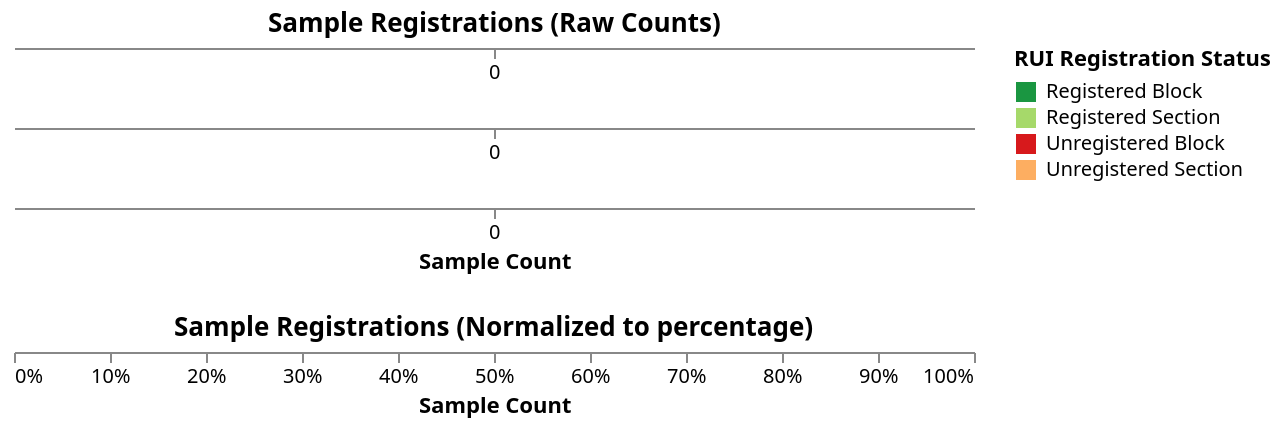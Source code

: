 {
  "$schema": "https://vega.github.io/schema/vega-lite/v5.json",
  "description": "Report for HuBMAP CCF Registrations",
  "autosize": {"type": "fit", "resize": true},
  "data": {
    "name": "nodes"
  },
  "transform": [
    { "filter": "isValid(datum.provider) && isValid(datum.status_color)" }
  ],
  "vconcat": [
    {
      "title": "Sample Registrations (Raw Counts)",
      "height": {"step": 40},
      "width": 480,      
      "mark": "bar",
      "transform": [ {"filter": "datum.provider != 'Vanderbilt TMC' && datum.provider != 'All Tissue Providers'"} ],
      "encoding": {
        "x": { "aggregate": "count", "field": "status", "title": null },
        "y": { "field": "provider", "title": null },
        "color": { "field": "status", "type": "nominal", "title": "RUI Registration Status", "scale": {
          "domain": ["Registered Block", "Registered Section", "Unregistered Block", "Unregistered Section"],
          "range": ["#1a9641", "#a6d96a", "#d7191c", "#fdae61"]
        } },
        "tooltip": [
          { "field": "provider", "title": "Tissue Provider" },
          { "field": "status", "title": "Status" },
          { "aggregate": "count", "field": "status", "title": "Sample Count" }
        ]
      }
    },
    {
      "height": {"step": 40},
      "width": 480,      
      "mark": "bar",
      "transform": [ {"filter": "datum.provider == 'Vanderbilt TMC'"} ],
      "encoding": {
        "x": { "aggregate": "count", "field": "status", "title": null },
        "y": { "field": "provider", "title": null },
        "color": { "field": "status", "type": "nominal", "title": "RUI Registration Status" },
        "tooltip": [
          { "field": "provider", "title": "Tissue Provider" },
          { "field": "status", "title": "Status" },
          { "aggregate": "count", "field": "status", "title": "Sample Count" }
        ]
      }
    },
    {
      "height": {"step": 40},
      "width": 480,      
      "mark": "bar",
      "transform": [ {"filter": "datum.provider == 'All Tissue Providers'"} ],
      "encoding": {
        "x": { "aggregate": "count", "field": "status", "title": "Sample Count" },
        "y": { "field": "provider", "title": null },
        "color": { "field": "status", "type": "nominal", "title": "RUI Registration Status" },
        "tooltip": [
          { "field": "provider", "title": "Tissue Provider" },
          { "field": "status", "title": "Status" },
          { "aggregate": "count", "field": "status", "title": "Sample Count" }
        ]
      }
    },
    {
      "title": "Sample Registrations (Normalized to percentage)",
      "height": {"step": 40},
      "width": 480,      
      "mark": "bar",
      "encoding": {
        "x": { "aggregate": "count", "field": "status", "title": "Sample Count", "stack": "normalize" },
        "y": { "field": "provider", "title": null },
        "color": { "field": "status", "type": "nominal", "title": "RUI Registration Status" },
        "tooltip": [
          { "field": "provider", "title": "Tissue Provider" },
          { "field": "status", "title": "Status" },
          { "aggregate": "count", "field": "status", "title": "Sample Count" }
        ]
      }
    }
  ],
  "datasets": {
    "nodes": []
  }
}
